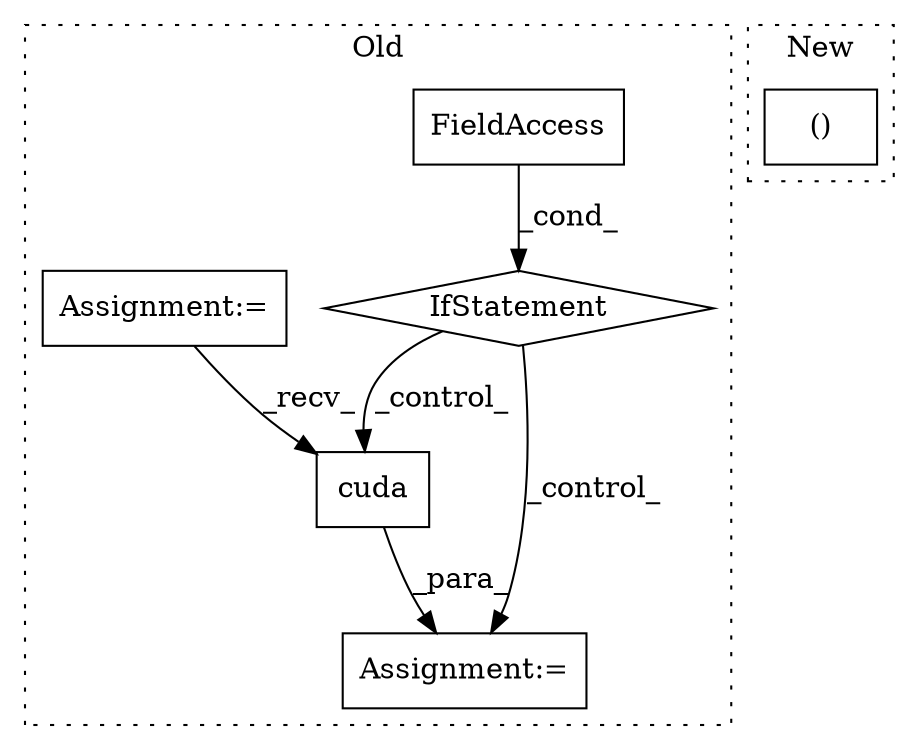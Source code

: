 digraph G {
subgraph cluster0 {
1 [label="cuda" a="32" s="1940" l="6" shape="box"];
3 [label="IfStatement" a="25" s="1883,1898" l="4,2" shape="diamond"];
4 [label="FieldAccess" a="22" s="1887" l="11" shape="box"];
5 [label="Assignment:=" a="7" s="1923" l="1" shape="box"];
6 [label="Assignment:=" a="7" s="1682" l="6" shape="box"];
label = "Old";
style="dotted";
}
subgraph cluster1 {
2 [label="()" a="106" s="1637" l="23" shape="box"];
label = "New";
style="dotted";
}
1 -> 5 [label="_para_"];
3 -> 1 [label="_control_"];
3 -> 5 [label="_control_"];
4 -> 3 [label="_cond_"];
6 -> 1 [label="_recv_"];
}